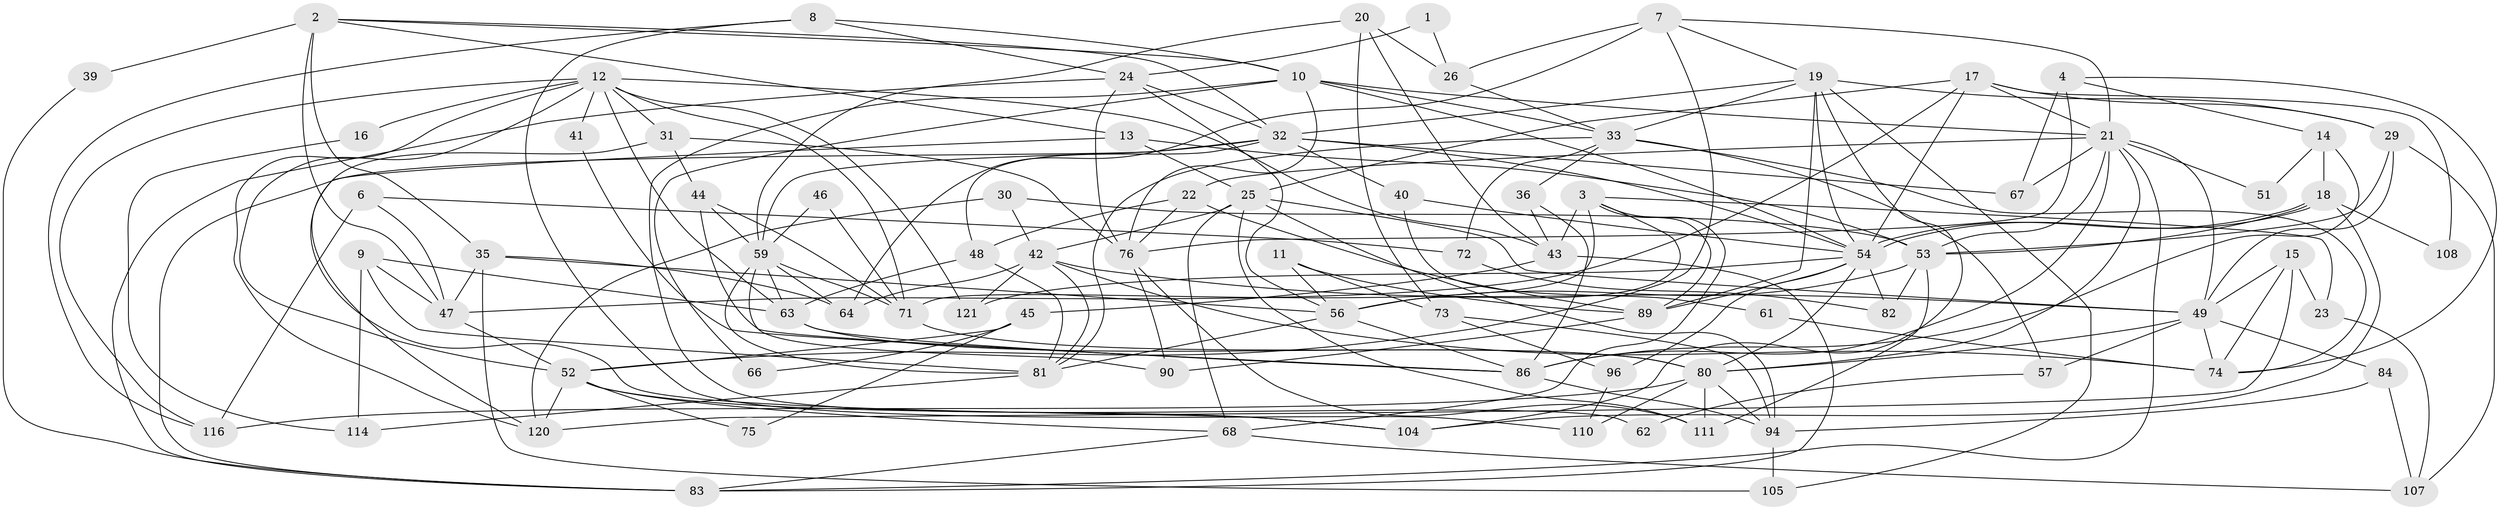 // original degree distribution, {2: 0.14516129032258066, 4: 0.3064516129032258, 3: 0.24193548387096775, 5: 0.16129032258064516, 6: 0.08870967741935484, 8: 0.024193548387096774, 7: 0.03225806451612903}
// Generated by graph-tools (version 1.1) at 2025/41/03/06/25 10:41:52]
// undirected, 83 vertices, 202 edges
graph export_dot {
graph [start="1"]
  node [color=gray90,style=filled];
  1;
  2 [super="+87"];
  3 [super="+5"];
  4;
  6;
  7 [super="+118"];
  8 [super="+88"];
  9;
  10 [super="+124"];
  11;
  12 [super="+27"];
  13 [super="+58"];
  14 [super="+34"];
  15;
  16;
  17 [super="+98"];
  18 [super="+112"];
  19 [super="+60"];
  20;
  21 [super="+101"];
  22;
  23;
  24 [super="+28"];
  25 [super="+97"];
  26 [super="+38"];
  29 [super="+37"];
  30 [super="+113"];
  31;
  32 [super="+65"];
  33 [super="+77"];
  35 [super="+70"];
  36;
  39;
  40;
  41;
  42 [super="+102"];
  43 [super="+91"];
  44 [super="+103"];
  45;
  46;
  47 [super="+55"];
  48;
  49 [super="+50"];
  51;
  52 [super="+69"];
  53;
  54 [super="+92"];
  56 [super="+123"];
  57;
  59 [super="+122"];
  61;
  62;
  63 [super="+99"];
  64;
  66;
  67;
  68 [super="+109"];
  71 [super="+79"];
  72;
  73 [super="+119"];
  74 [super="+78"];
  75;
  76 [super="+85"];
  80 [super="+117"];
  81 [super="+100"];
  82;
  83 [super="+115"];
  84;
  86 [super="+106"];
  89 [super="+93"];
  90;
  94 [super="+95"];
  96;
  104;
  105;
  107;
  108;
  110;
  111;
  114;
  116;
  120;
  121;
  1 -- 26;
  1 -- 24;
  2 -- 35 [weight=2];
  2 -- 39;
  2 -- 32;
  2 -- 10;
  2 -- 13;
  2 -- 47;
  3 -- 23;
  3 -- 71;
  3 -- 68;
  3 -- 56;
  3 -- 43;
  3 -- 89;
  4 -- 76;
  4 -- 67;
  4 -- 14;
  4 -- 74;
  6 -- 116;
  6 -- 72;
  6 -- 47;
  7 -- 64;
  7 -- 19;
  7 -- 21;
  7 -- 26;
  7 -- 52;
  8 -- 116;
  8 -- 110;
  8 -- 24;
  8 -- 10;
  9 -- 114;
  9 -- 47;
  9 -- 81;
  9 -- 63;
  10 -- 62;
  10 -- 33;
  10 -- 66;
  10 -- 21;
  10 -- 54;
  10 -- 76;
  11 -- 89;
  11 -- 73;
  11 -- 56;
  12 -- 43;
  12 -- 31;
  12 -- 16;
  12 -- 116;
  12 -- 121;
  12 -- 52;
  12 -- 71;
  12 -- 120;
  12 -- 41;
  12 -- 63;
  13 -- 120;
  13 -- 25;
  13 -- 53;
  14 -- 18;
  14 -- 51;
  14 -- 86 [weight=2];
  15 -- 23;
  15 -- 120;
  15 -- 74;
  15 -- 49;
  16 -- 114;
  17 -- 21;
  17 -- 108;
  17 -- 25;
  17 -- 47;
  17 -- 29;
  17 -- 54;
  18 -- 54;
  18 -- 54;
  18 -- 53;
  18 -- 108;
  18 -- 104;
  19 -- 54;
  19 -- 29 [weight=2];
  19 -- 32;
  19 -- 33;
  19 -- 104;
  19 -- 105;
  19 -- 89;
  20 -- 73;
  20 -- 26;
  20 -- 59;
  20 -- 43;
  21 -- 86;
  21 -- 22;
  21 -- 83;
  21 -- 49;
  21 -- 67;
  21 -- 51;
  21 -- 53;
  21 -- 80;
  22 -- 48;
  22 -- 89;
  22 -- 76;
  23 -- 107;
  24 -- 56;
  24 -- 83;
  24 -- 32;
  24 -- 76;
  25 -- 42;
  25 -- 68;
  25 -- 111;
  25 -- 49;
  25 -- 94;
  26 -- 33;
  29 -- 49;
  29 -- 53;
  29 -- 107;
  30 -- 42;
  30 -- 120;
  30 -- 53;
  31 -- 76;
  31 -- 104;
  31 -- 44;
  32 -- 40;
  32 -- 48;
  32 -- 59;
  32 -- 83;
  32 -- 67;
  32 -- 54;
  33 -- 74;
  33 -- 72;
  33 -- 81;
  33 -- 36;
  33 -- 57;
  35 -- 47;
  35 -- 64;
  35 -- 105;
  35 -- 56;
  36 -- 86;
  36 -- 43;
  39 -- 83;
  40 -- 61;
  40 -- 54;
  41 -- 86;
  42 -- 64;
  42 -- 81;
  42 -- 74;
  42 -- 121;
  42 -- 49;
  43 -- 83;
  43 -- 45;
  44 -- 59;
  44 -- 86;
  44 -- 71;
  45 -- 66;
  45 -- 75;
  45 -- 52;
  46 -- 71;
  46 -- 59;
  47 -- 52;
  48 -- 81;
  48 -- 63;
  49 -- 80;
  49 -- 57;
  49 -- 84;
  49 -- 74;
  52 -- 68;
  52 -- 75;
  52 -- 120;
  52 -- 104;
  53 -- 82;
  53 -- 111;
  53 -- 56;
  54 -- 80;
  54 -- 82;
  54 -- 96;
  54 -- 121;
  54 -- 89;
  56 -- 81;
  56 -- 86;
  57 -- 62;
  59 -- 63;
  59 -- 64;
  59 -- 71;
  59 -- 81;
  59 -- 90;
  61 -- 74;
  63 -- 80;
  63 -- 86;
  68 -- 107;
  68 -- 83;
  71 -- 80;
  72 -- 82;
  73 -- 96;
  73 -- 94;
  76 -- 90;
  76 -- 111;
  80 -- 111;
  80 -- 110;
  80 -- 116;
  80 -- 94;
  81 -- 114 [weight=2];
  84 -- 94;
  84 -- 107;
  86 -- 94 [weight=2];
  89 -- 90;
  94 -- 105;
  96 -- 110;
}
